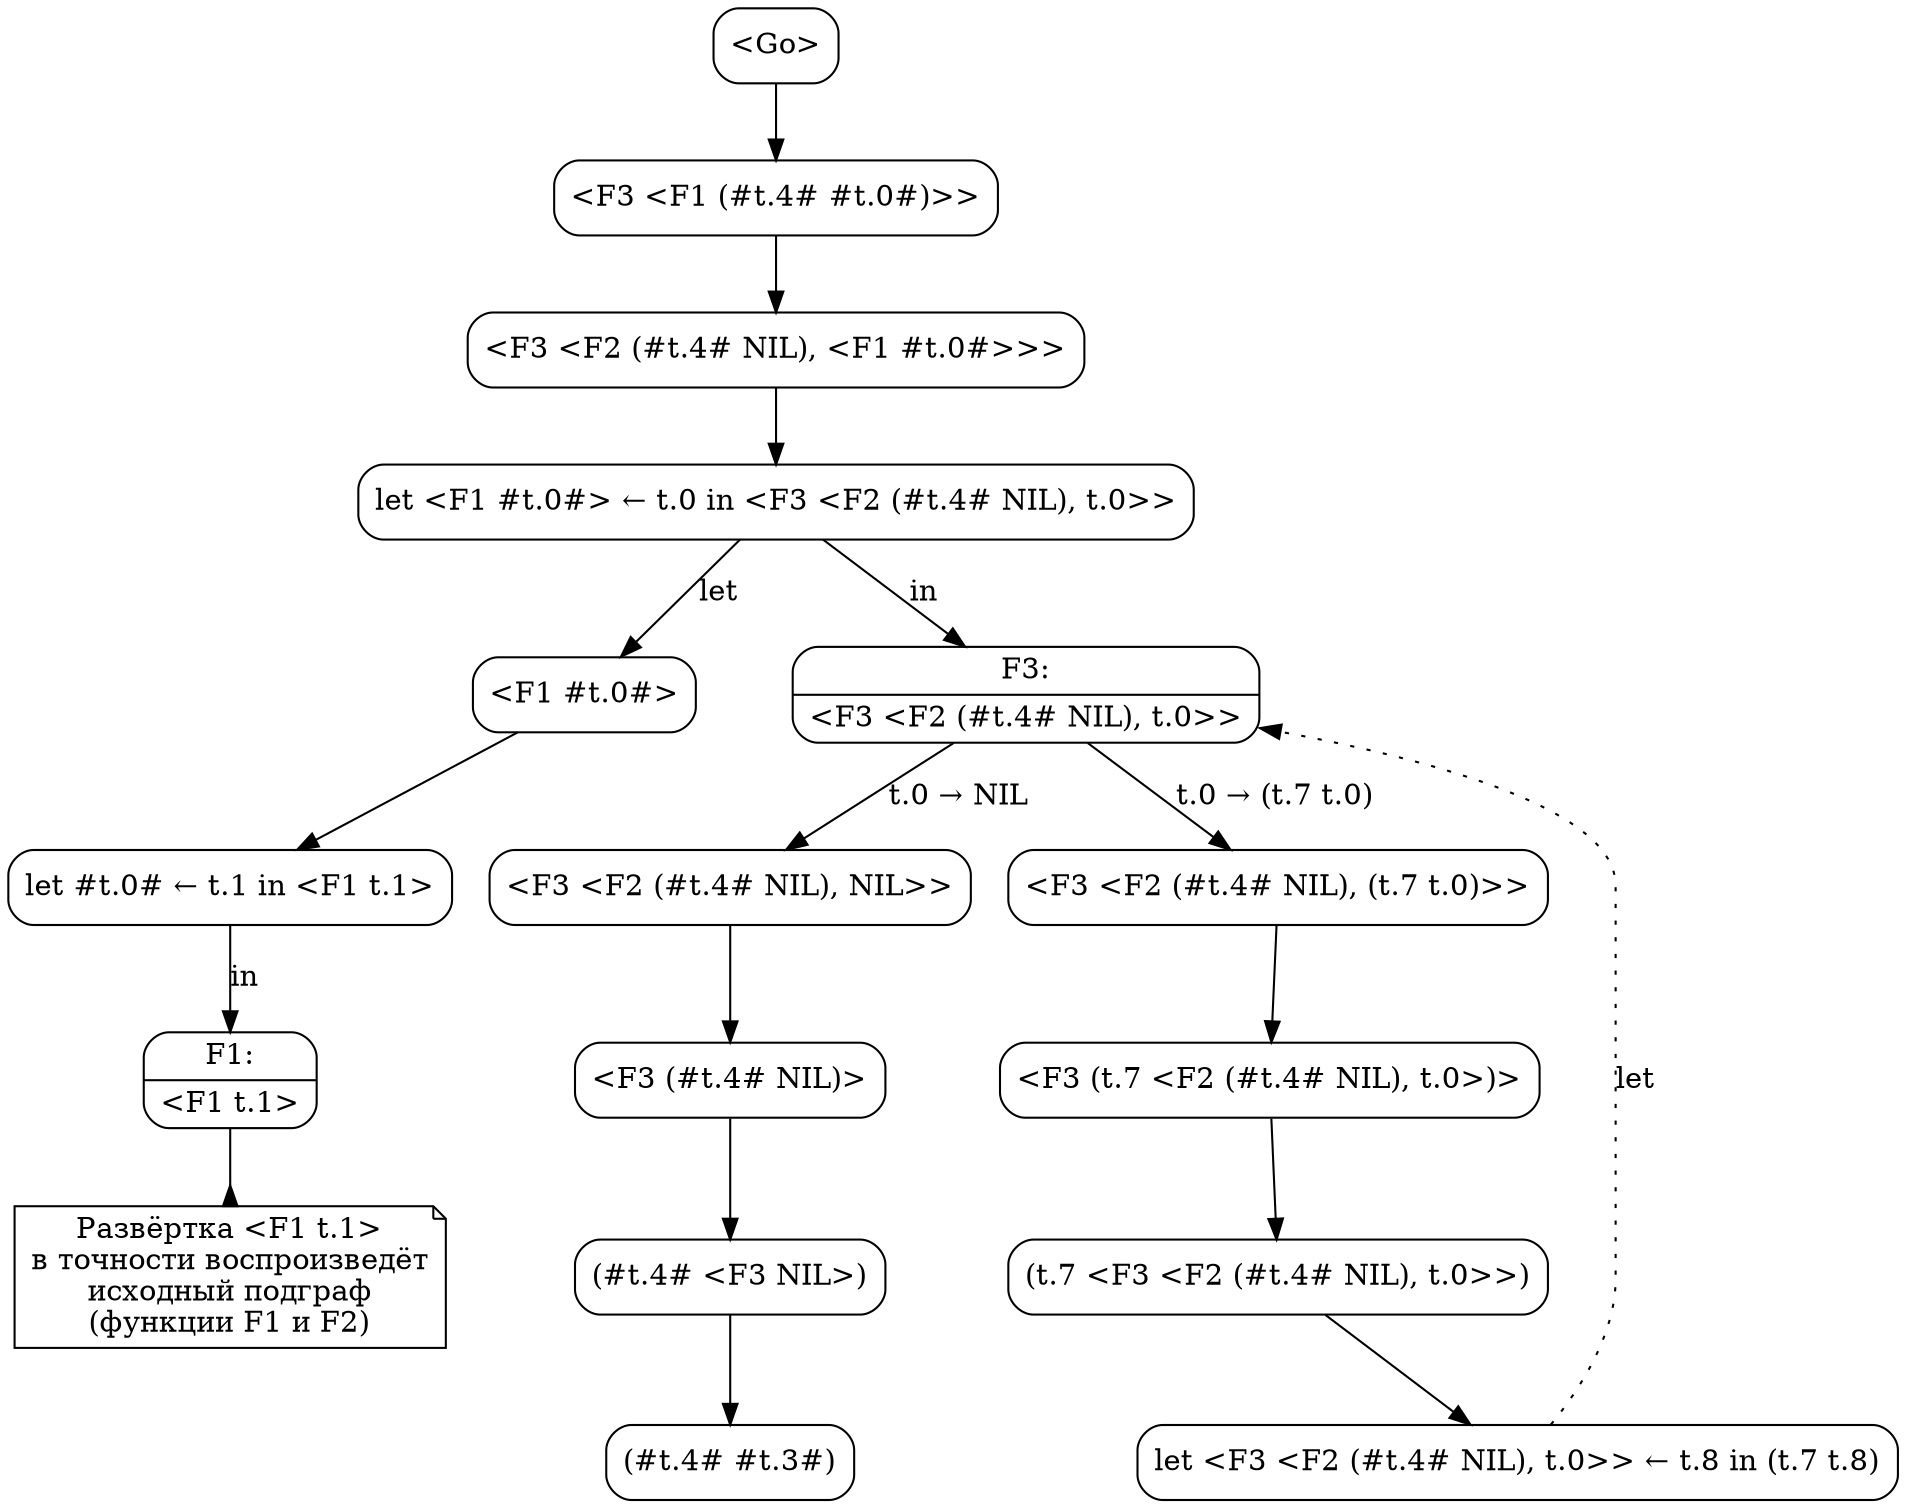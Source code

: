 digraph {
  node [shape=box, style=rounded];

  C0 [label="<Go>"];
  C1 [label="<F3 <F1 (#t.4# #t.0#)>>"];
  C0 -> C1;
  C2 [label="<F3 <F2 (#t.4# NIL), <F1 #t.0#>>>"];
  C1 -> C2;
  C3 [label="let <F1 #t.0#> ← t.0 in <F3 <F2 (#t.4# NIL), t.0>>"];
  C2 -> C3;
  C4 [label="<F1 #t.0#>"];
  C3 -> C4 [label="let"];
  C5 [label="let #t.0# ← t.1 in <F1 t.1>"];
  C4 -> C5;
  F1 [shape=record, label="{F1:|\<F1 t.1\>}"];
  C5 -> F1 [label="in"];
  N1 [shape=note,
    label="Развёртка <F1 t.1>\nв точности воспроизведёт\nисходный подграф\n(функции F1 и F2)"];
  F1 -> N1 [arrowhead="inv"];
  F3 [shape=record, label="{F3:|\<F3 \<F2 (#t.4# NIL), t.0\>\>}"];
  C3 -> F3 [label="in"];
  C6 [label="<F3 <F2 (#t.4# NIL), NIL>>"];
  F3 -> C6 [label="t.0 → NIL"];
  C7 [label="<F3 (#t.4# NIL)>"];
  C6 -> C7;
  C8 [label="(#t.4# <F3 NIL>)"];
  C7 -> C8;
  C9 [label="(#t.4# #t.3#)"];
  C8 -> C9;
  C10 [label="<F3 <F2 (#t.4# NIL), (t.7 t.0)>>"];
  F3 -> C10 [label="t.0 → (t.7 t.0)"];
  C11 [label="<F3 (t.7 <F2 (#t.4# NIL), t.0>)>"];
  C10 -> C11;
  C12 [label="(t.7 <F3 <F2 (#t.4# NIL), t.0>>)"];
  C11 -> C12;
  C13 [label="let <F3 <F2 (#t.4# NIL), t.0>> ← t.8 in (t.7 t.8)"];
  C12 -> C13;
  C13 -> F3 [label="let", style=dotted];
}
